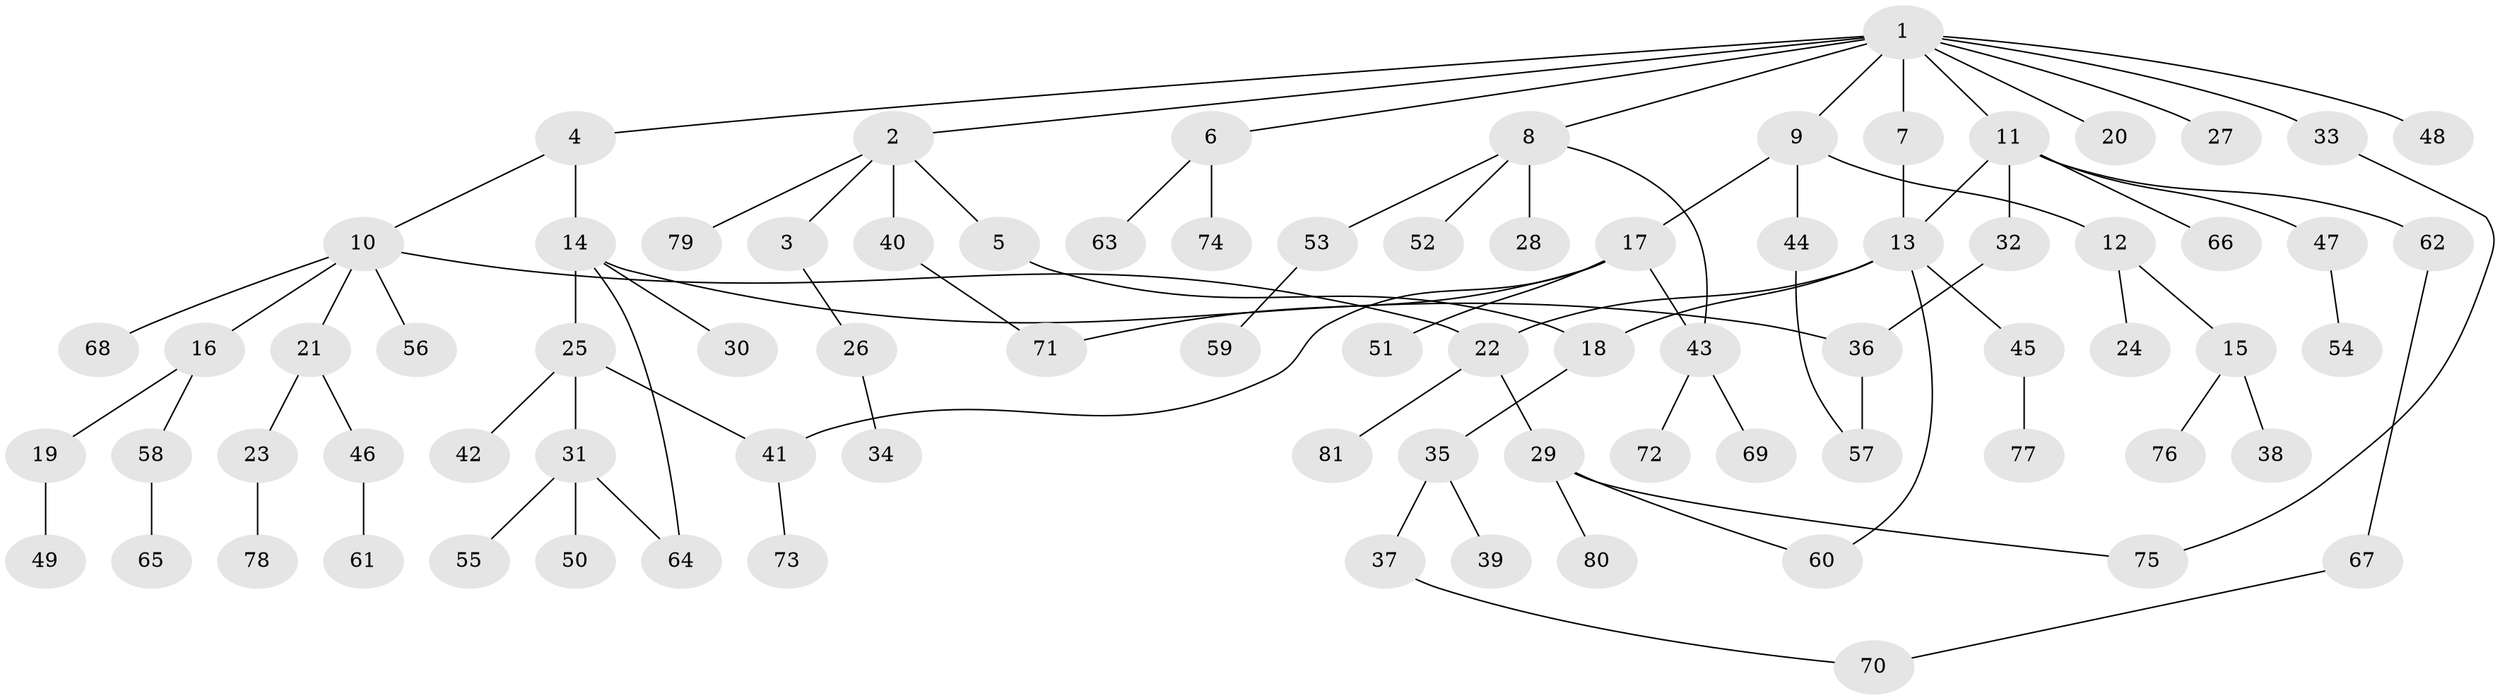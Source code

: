 // coarse degree distribution, {12: 0.018518518518518517, 4: 0.12962962962962962, 2: 0.16666666666666666, 7: 0.037037037037037035, 6: 0.05555555555555555, 3: 0.07407407407407407, 1: 0.5185185185185185}
// Generated by graph-tools (version 1.1) at 2025/51/02/27/25 19:51:38]
// undirected, 81 vertices, 92 edges
graph export_dot {
graph [start="1"]
  node [color=gray90,style=filled];
  1;
  2;
  3;
  4;
  5;
  6;
  7;
  8;
  9;
  10;
  11;
  12;
  13;
  14;
  15;
  16;
  17;
  18;
  19;
  20;
  21;
  22;
  23;
  24;
  25;
  26;
  27;
  28;
  29;
  30;
  31;
  32;
  33;
  34;
  35;
  36;
  37;
  38;
  39;
  40;
  41;
  42;
  43;
  44;
  45;
  46;
  47;
  48;
  49;
  50;
  51;
  52;
  53;
  54;
  55;
  56;
  57;
  58;
  59;
  60;
  61;
  62;
  63;
  64;
  65;
  66;
  67;
  68;
  69;
  70;
  71;
  72;
  73;
  74;
  75;
  76;
  77;
  78;
  79;
  80;
  81;
  1 -- 2;
  1 -- 4;
  1 -- 6;
  1 -- 7;
  1 -- 8;
  1 -- 9;
  1 -- 11;
  1 -- 20;
  1 -- 27;
  1 -- 33;
  1 -- 48;
  2 -- 3;
  2 -- 5;
  2 -- 40;
  2 -- 79;
  3 -- 26;
  4 -- 10;
  4 -- 14;
  5 -- 18;
  6 -- 63;
  6 -- 74;
  7 -- 13;
  8 -- 28;
  8 -- 43;
  8 -- 52;
  8 -- 53;
  9 -- 12;
  9 -- 17;
  9 -- 44;
  10 -- 16;
  10 -- 21;
  10 -- 22;
  10 -- 56;
  10 -- 68;
  11 -- 13;
  11 -- 32;
  11 -- 47;
  11 -- 62;
  11 -- 66;
  12 -- 15;
  12 -- 24;
  13 -- 18;
  13 -- 45;
  13 -- 60;
  13 -- 22;
  14 -- 25;
  14 -- 30;
  14 -- 64;
  14 -- 36;
  15 -- 38;
  15 -- 76;
  16 -- 19;
  16 -- 58;
  17 -- 51;
  17 -- 71;
  17 -- 43;
  17 -- 41;
  18 -- 35;
  19 -- 49;
  21 -- 23;
  21 -- 46;
  22 -- 29;
  22 -- 81;
  23 -- 78;
  25 -- 31;
  25 -- 41;
  25 -- 42;
  26 -- 34;
  29 -- 80;
  29 -- 75;
  29 -- 60;
  31 -- 50;
  31 -- 55;
  31 -- 64;
  32 -- 36;
  33 -- 75;
  35 -- 37;
  35 -- 39;
  36 -- 57;
  37 -- 70;
  40 -- 71;
  41 -- 73;
  43 -- 69;
  43 -- 72;
  44 -- 57;
  45 -- 77;
  46 -- 61;
  47 -- 54;
  53 -- 59;
  58 -- 65;
  62 -- 67;
  67 -- 70;
}
